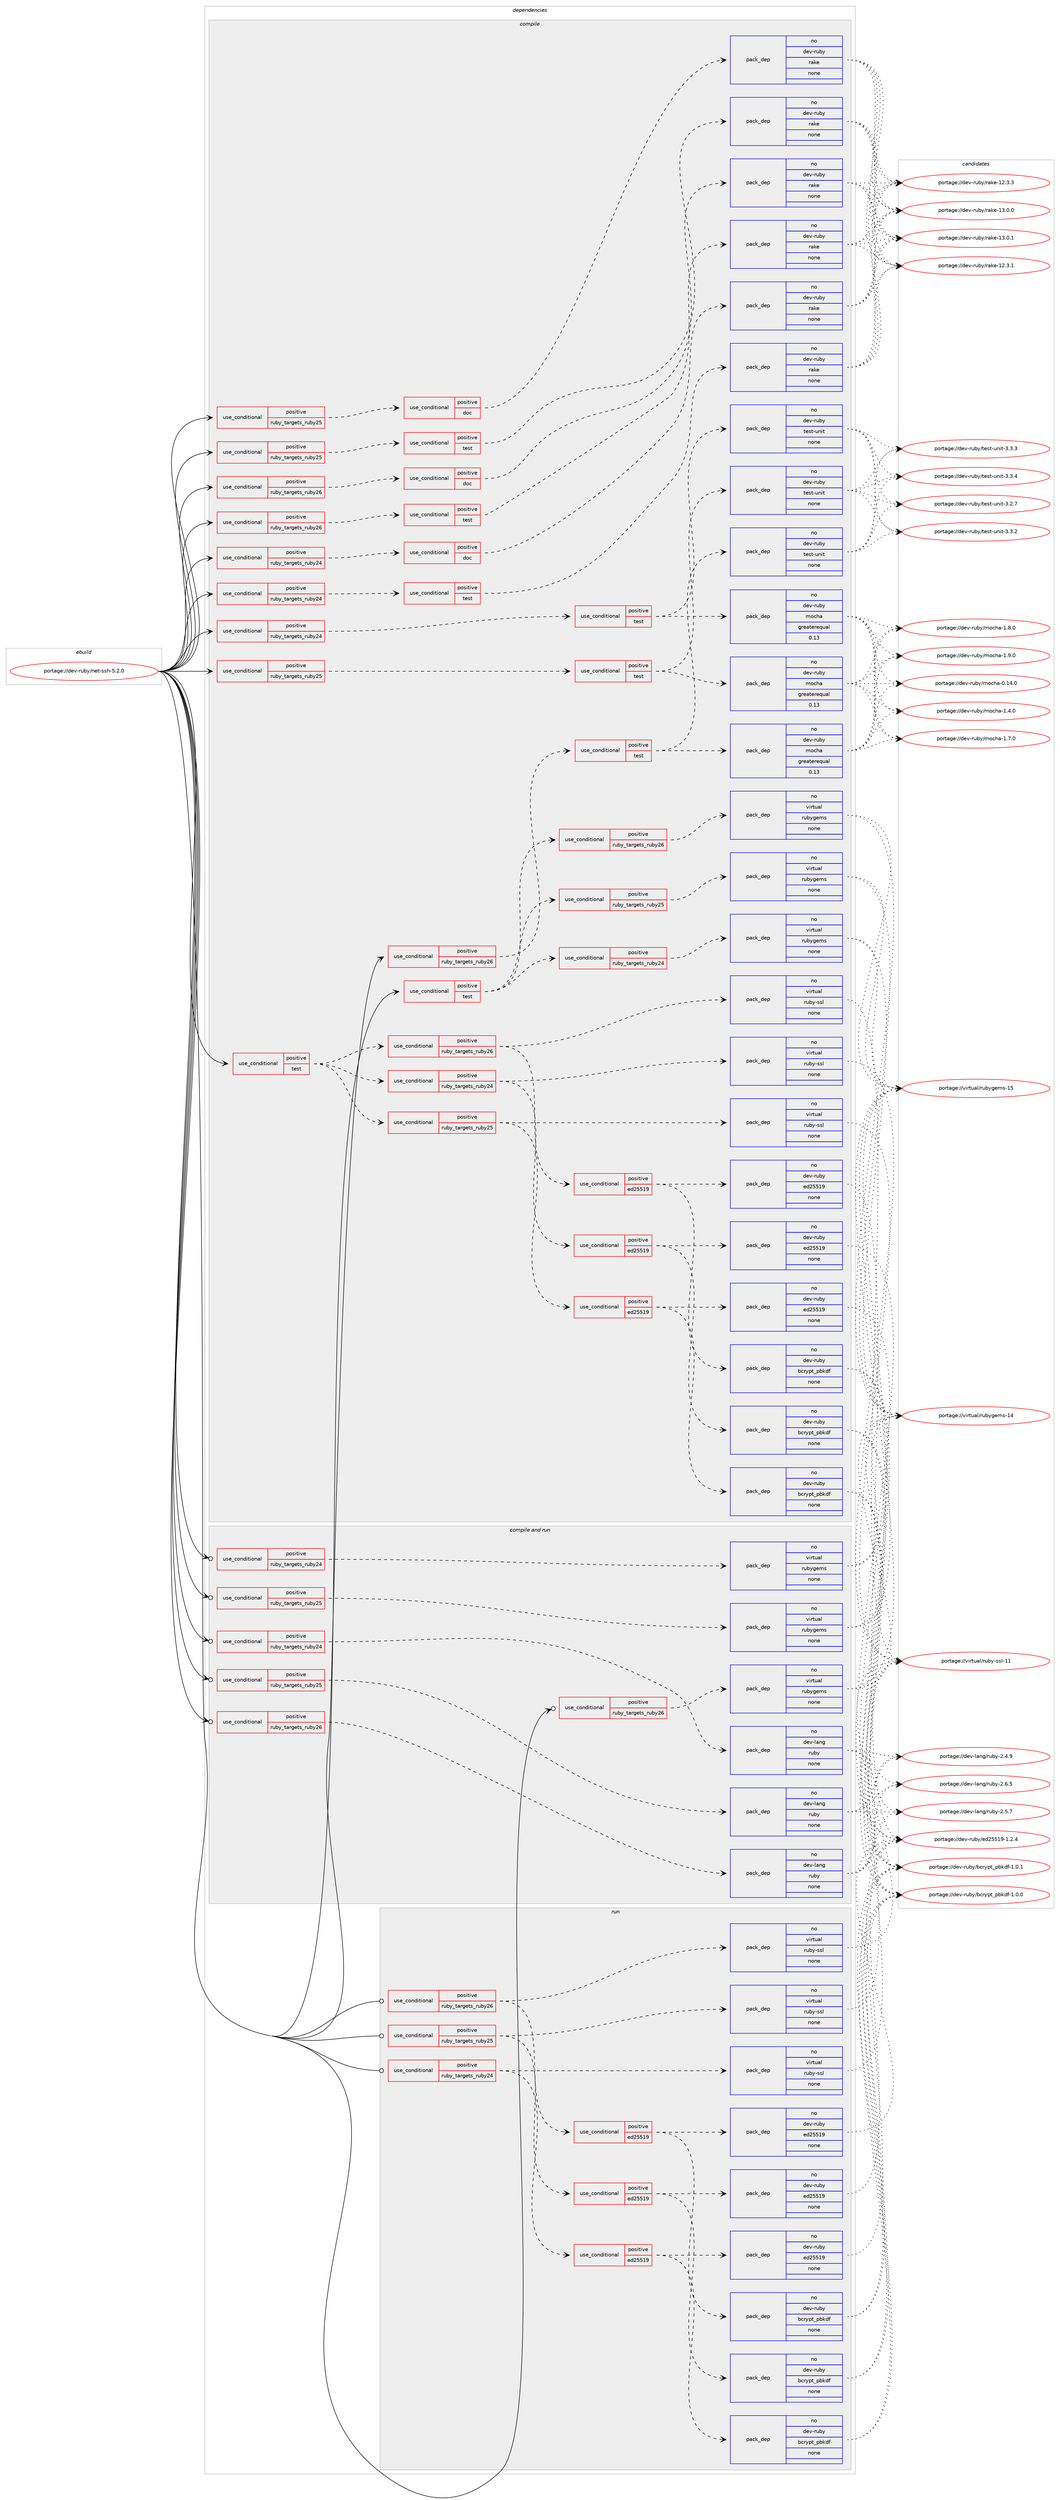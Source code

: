 digraph prolog {

# *************
# Graph options
# *************

newrank=true;
concentrate=true;
compound=true;
graph [rankdir=LR,fontname=Helvetica,fontsize=10,ranksep=1.5];#, ranksep=2.5, nodesep=0.2];
edge  [arrowhead=vee];
node  [fontname=Helvetica,fontsize=10];

# **********
# The ebuild
# **********

subgraph cluster_leftcol {
color=gray;
rank=same;
label=<<i>ebuild</i>>;
id [label="portage://dev-ruby/net-ssh-5.2.0", color=red, width=4, href="../dev-ruby/net-ssh-5.2.0.svg"];
}

# ****************
# The dependencies
# ****************

subgraph cluster_midcol {
color=gray;
label=<<i>dependencies</i>>;
subgraph cluster_compile {
fillcolor="#eeeeee";
style=filled;
label=<<i>compile</i>>;
subgraph cond57559 {
dependency231296 [label=<<TABLE BORDER="0" CELLBORDER="1" CELLSPACING="0" CELLPADDING="4"><TR><TD ROWSPAN="3" CELLPADDING="10">use_conditional</TD></TR><TR><TD>positive</TD></TR><TR><TD>ruby_targets_ruby24</TD></TR></TABLE>>, shape=none, color=red];
subgraph cond57560 {
dependency231297 [label=<<TABLE BORDER="0" CELLBORDER="1" CELLSPACING="0" CELLPADDING="4"><TR><TD ROWSPAN="3" CELLPADDING="10">use_conditional</TD></TR><TR><TD>positive</TD></TR><TR><TD>doc</TD></TR></TABLE>>, shape=none, color=red];
subgraph pack170201 {
dependency231298 [label=<<TABLE BORDER="0" CELLBORDER="1" CELLSPACING="0" CELLPADDING="4" WIDTH="220"><TR><TD ROWSPAN="6" CELLPADDING="30">pack_dep</TD></TR><TR><TD WIDTH="110">no</TD></TR><TR><TD>dev-ruby</TD></TR><TR><TD>rake</TD></TR><TR><TD>none</TD></TR><TR><TD></TD></TR></TABLE>>, shape=none, color=blue];
}
dependency231297:e -> dependency231298:w [weight=20,style="dashed",arrowhead="vee"];
}
dependency231296:e -> dependency231297:w [weight=20,style="dashed",arrowhead="vee"];
}
id:e -> dependency231296:w [weight=20,style="solid",arrowhead="vee"];
subgraph cond57561 {
dependency231299 [label=<<TABLE BORDER="0" CELLBORDER="1" CELLSPACING="0" CELLPADDING="4"><TR><TD ROWSPAN="3" CELLPADDING="10">use_conditional</TD></TR><TR><TD>positive</TD></TR><TR><TD>ruby_targets_ruby24</TD></TR></TABLE>>, shape=none, color=red];
subgraph cond57562 {
dependency231300 [label=<<TABLE BORDER="0" CELLBORDER="1" CELLSPACING="0" CELLPADDING="4"><TR><TD ROWSPAN="3" CELLPADDING="10">use_conditional</TD></TR><TR><TD>positive</TD></TR><TR><TD>test</TD></TR></TABLE>>, shape=none, color=red];
subgraph pack170202 {
dependency231301 [label=<<TABLE BORDER="0" CELLBORDER="1" CELLSPACING="0" CELLPADDING="4" WIDTH="220"><TR><TD ROWSPAN="6" CELLPADDING="30">pack_dep</TD></TR><TR><TD WIDTH="110">no</TD></TR><TR><TD>dev-ruby</TD></TR><TR><TD>rake</TD></TR><TR><TD>none</TD></TR><TR><TD></TD></TR></TABLE>>, shape=none, color=blue];
}
dependency231300:e -> dependency231301:w [weight=20,style="dashed",arrowhead="vee"];
}
dependency231299:e -> dependency231300:w [weight=20,style="dashed",arrowhead="vee"];
}
id:e -> dependency231299:w [weight=20,style="solid",arrowhead="vee"];
subgraph cond57563 {
dependency231302 [label=<<TABLE BORDER="0" CELLBORDER="1" CELLSPACING="0" CELLPADDING="4"><TR><TD ROWSPAN="3" CELLPADDING="10">use_conditional</TD></TR><TR><TD>positive</TD></TR><TR><TD>ruby_targets_ruby24</TD></TR></TABLE>>, shape=none, color=red];
subgraph cond57564 {
dependency231303 [label=<<TABLE BORDER="0" CELLBORDER="1" CELLSPACING="0" CELLPADDING="4"><TR><TD ROWSPAN="3" CELLPADDING="10">use_conditional</TD></TR><TR><TD>positive</TD></TR><TR><TD>test</TD></TR></TABLE>>, shape=none, color=red];
subgraph pack170203 {
dependency231304 [label=<<TABLE BORDER="0" CELLBORDER="1" CELLSPACING="0" CELLPADDING="4" WIDTH="220"><TR><TD ROWSPAN="6" CELLPADDING="30">pack_dep</TD></TR><TR><TD WIDTH="110">no</TD></TR><TR><TD>dev-ruby</TD></TR><TR><TD>test-unit</TD></TR><TR><TD>none</TD></TR><TR><TD></TD></TR></TABLE>>, shape=none, color=blue];
}
dependency231303:e -> dependency231304:w [weight=20,style="dashed",arrowhead="vee"];
subgraph pack170204 {
dependency231305 [label=<<TABLE BORDER="0" CELLBORDER="1" CELLSPACING="0" CELLPADDING="4" WIDTH="220"><TR><TD ROWSPAN="6" CELLPADDING="30">pack_dep</TD></TR><TR><TD WIDTH="110">no</TD></TR><TR><TD>dev-ruby</TD></TR><TR><TD>mocha</TD></TR><TR><TD>greaterequal</TD></TR><TR><TD>0.13</TD></TR></TABLE>>, shape=none, color=blue];
}
dependency231303:e -> dependency231305:w [weight=20,style="dashed",arrowhead="vee"];
}
dependency231302:e -> dependency231303:w [weight=20,style="dashed",arrowhead="vee"];
}
id:e -> dependency231302:w [weight=20,style="solid",arrowhead="vee"];
subgraph cond57565 {
dependency231306 [label=<<TABLE BORDER="0" CELLBORDER="1" CELLSPACING="0" CELLPADDING="4"><TR><TD ROWSPAN="3" CELLPADDING="10">use_conditional</TD></TR><TR><TD>positive</TD></TR><TR><TD>ruby_targets_ruby25</TD></TR></TABLE>>, shape=none, color=red];
subgraph cond57566 {
dependency231307 [label=<<TABLE BORDER="0" CELLBORDER="1" CELLSPACING="0" CELLPADDING="4"><TR><TD ROWSPAN="3" CELLPADDING="10">use_conditional</TD></TR><TR><TD>positive</TD></TR><TR><TD>doc</TD></TR></TABLE>>, shape=none, color=red];
subgraph pack170205 {
dependency231308 [label=<<TABLE BORDER="0" CELLBORDER="1" CELLSPACING="0" CELLPADDING="4" WIDTH="220"><TR><TD ROWSPAN="6" CELLPADDING="30">pack_dep</TD></TR><TR><TD WIDTH="110">no</TD></TR><TR><TD>dev-ruby</TD></TR><TR><TD>rake</TD></TR><TR><TD>none</TD></TR><TR><TD></TD></TR></TABLE>>, shape=none, color=blue];
}
dependency231307:e -> dependency231308:w [weight=20,style="dashed",arrowhead="vee"];
}
dependency231306:e -> dependency231307:w [weight=20,style="dashed",arrowhead="vee"];
}
id:e -> dependency231306:w [weight=20,style="solid",arrowhead="vee"];
subgraph cond57567 {
dependency231309 [label=<<TABLE BORDER="0" CELLBORDER="1" CELLSPACING="0" CELLPADDING="4"><TR><TD ROWSPAN="3" CELLPADDING="10">use_conditional</TD></TR><TR><TD>positive</TD></TR><TR><TD>ruby_targets_ruby25</TD></TR></TABLE>>, shape=none, color=red];
subgraph cond57568 {
dependency231310 [label=<<TABLE BORDER="0" CELLBORDER="1" CELLSPACING="0" CELLPADDING="4"><TR><TD ROWSPAN="3" CELLPADDING="10">use_conditional</TD></TR><TR><TD>positive</TD></TR><TR><TD>test</TD></TR></TABLE>>, shape=none, color=red];
subgraph pack170206 {
dependency231311 [label=<<TABLE BORDER="0" CELLBORDER="1" CELLSPACING="0" CELLPADDING="4" WIDTH="220"><TR><TD ROWSPAN="6" CELLPADDING="30">pack_dep</TD></TR><TR><TD WIDTH="110">no</TD></TR><TR><TD>dev-ruby</TD></TR><TR><TD>rake</TD></TR><TR><TD>none</TD></TR><TR><TD></TD></TR></TABLE>>, shape=none, color=blue];
}
dependency231310:e -> dependency231311:w [weight=20,style="dashed",arrowhead="vee"];
}
dependency231309:e -> dependency231310:w [weight=20,style="dashed",arrowhead="vee"];
}
id:e -> dependency231309:w [weight=20,style="solid",arrowhead="vee"];
subgraph cond57569 {
dependency231312 [label=<<TABLE BORDER="0" CELLBORDER="1" CELLSPACING="0" CELLPADDING="4"><TR><TD ROWSPAN="3" CELLPADDING="10">use_conditional</TD></TR><TR><TD>positive</TD></TR><TR><TD>ruby_targets_ruby25</TD></TR></TABLE>>, shape=none, color=red];
subgraph cond57570 {
dependency231313 [label=<<TABLE BORDER="0" CELLBORDER="1" CELLSPACING="0" CELLPADDING="4"><TR><TD ROWSPAN="3" CELLPADDING="10">use_conditional</TD></TR><TR><TD>positive</TD></TR><TR><TD>test</TD></TR></TABLE>>, shape=none, color=red];
subgraph pack170207 {
dependency231314 [label=<<TABLE BORDER="0" CELLBORDER="1" CELLSPACING="0" CELLPADDING="4" WIDTH="220"><TR><TD ROWSPAN="6" CELLPADDING="30">pack_dep</TD></TR><TR><TD WIDTH="110">no</TD></TR><TR><TD>dev-ruby</TD></TR><TR><TD>test-unit</TD></TR><TR><TD>none</TD></TR><TR><TD></TD></TR></TABLE>>, shape=none, color=blue];
}
dependency231313:e -> dependency231314:w [weight=20,style="dashed",arrowhead="vee"];
subgraph pack170208 {
dependency231315 [label=<<TABLE BORDER="0" CELLBORDER="1" CELLSPACING="0" CELLPADDING="4" WIDTH="220"><TR><TD ROWSPAN="6" CELLPADDING="30">pack_dep</TD></TR><TR><TD WIDTH="110">no</TD></TR><TR><TD>dev-ruby</TD></TR><TR><TD>mocha</TD></TR><TR><TD>greaterequal</TD></TR><TR><TD>0.13</TD></TR></TABLE>>, shape=none, color=blue];
}
dependency231313:e -> dependency231315:w [weight=20,style="dashed",arrowhead="vee"];
}
dependency231312:e -> dependency231313:w [weight=20,style="dashed",arrowhead="vee"];
}
id:e -> dependency231312:w [weight=20,style="solid",arrowhead="vee"];
subgraph cond57571 {
dependency231316 [label=<<TABLE BORDER="0" CELLBORDER="1" CELLSPACING="0" CELLPADDING="4"><TR><TD ROWSPAN="3" CELLPADDING="10">use_conditional</TD></TR><TR><TD>positive</TD></TR><TR><TD>ruby_targets_ruby26</TD></TR></TABLE>>, shape=none, color=red];
subgraph cond57572 {
dependency231317 [label=<<TABLE BORDER="0" CELLBORDER="1" CELLSPACING="0" CELLPADDING="4"><TR><TD ROWSPAN="3" CELLPADDING="10">use_conditional</TD></TR><TR><TD>positive</TD></TR><TR><TD>doc</TD></TR></TABLE>>, shape=none, color=red];
subgraph pack170209 {
dependency231318 [label=<<TABLE BORDER="0" CELLBORDER="1" CELLSPACING="0" CELLPADDING="4" WIDTH="220"><TR><TD ROWSPAN="6" CELLPADDING="30">pack_dep</TD></TR><TR><TD WIDTH="110">no</TD></TR><TR><TD>dev-ruby</TD></TR><TR><TD>rake</TD></TR><TR><TD>none</TD></TR><TR><TD></TD></TR></TABLE>>, shape=none, color=blue];
}
dependency231317:e -> dependency231318:w [weight=20,style="dashed",arrowhead="vee"];
}
dependency231316:e -> dependency231317:w [weight=20,style="dashed",arrowhead="vee"];
}
id:e -> dependency231316:w [weight=20,style="solid",arrowhead="vee"];
subgraph cond57573 {
dependency231319 [label=<<TABLE BORDER="0" CELLBORDER="1" CELLSPACING="0" CELLPADDING="4"><TR><TD ROWSPAN="3" CELLPADDING="10">use_conditional</TD></TR><TR><TD>positive</TD></TR><TR><TD>ruby_targets_ruby26</TD></TR></TABLE>>, shape=none, color=red];
subgraph cond57574 {
dependency231320 [label=<<TABLE BORDER="0" CELLBORDER="1" CELLSPACING="0" CELLPADDING="4"><TR><TD ROWSPAN="3" CELLPADDING="10">use_conditional</TD></TR><TR><TD>positive</TD></TR><TR><TD>test</TD></TR></TABLE>>, shape=none, color=red];
subgraph pack170210 {
dependency231321 [label=<<TABLE BORDER="0" CELLBORDER="1" CELLSPACING="0" CELLPADDING="4" WIDTH="220"><TR><TD ROWSPAN="6" CELLPADDING="30">pack_dep</TD></TR><TR><TD WIDTH="110">no</TD></TR><TR><TD>dev-ruby</TD></TR><TR><TD>rake</TD></TR><TR><TD>none</TD></TR><TR><TD></TD></TR></TABLE>>, shape=none, color=blue];
}
dependency231320:e -> dependency231321:w [weight=20,style="dashed",arrowhead="vee"];
}
dependency231319:e -> dependency231320:w [weight=20,style="dashed",arrowhead="vee"];
}
id:e -> dependency231319:w [weight=20,style="solid",arrowhead="vee"];
subgraph cond57575 {
dependency231322 [label=<<TABLE BORDER="0" CELLBORDER="1" CELLSPACING="0" CELLPADDING="4"><TR><TD ROWSPAN="3" CELLPADDING="10">use_conditional</TD></TR><TR><TD>positive</TD></TR><TR><TD>ruby_targets_ruby26</TD></TR></TABLE>>, shape=none, color=red];
subgraph cond57576 {
dependency231323 [label=<<TABLE BORDER="0" CELLBORDER="1" CELLSPACING="0" CELLPADDING="4"><TR><TD ROWSPAN="3" CELLPADDING="10">use_conditional</TD></TR><TR><TD>positive</TD></TR><TR><TD>test</TD></TR></TABLE>>, shape=none, color=red];
subgraph pack170211 {
dependency231324 [label=<<TABLE BORDER="0" CELLBORDER="1" CELLSPACING="0" CELLPADDING="4" WIDTH="220"><TR><TD ROWSPAN="6" CELLPADDING="30">pack_dep</TD></TR><TR><TD WIDTH="110">no</TD></TR><TR><TD>dev-ruby</TD></TR><TR><TD>test-unit</TD></TR><TR><TD>none</TD></TR><TR><TD></TD></TR></TABLE>>, shape=none, color=blue];
}
dependency231323:e -> dependency231324:w [weight=20,style="dashed",arrowhead="vee"];
subgraph pack170212 {
dependency231325 [label=<<TABLE BORDER="0" CELLBORDER="1" CELLSPACING="0" CELLPADDING="4" WIDTH="220"><TR><TD ROWSPAN="6" CELLPADDING="30">pack_dep</TD></TR><TR><TD WIDTH="110">no</TD></TR><TR><TD>dev-ruby</TD></TR><TR><TD>mocha</TD></TR><TR><TD>greaterequal</TD></TR><TR><TD>0.13</TD></TR></TABLE>>, shape=none, color=blue];
}
dependency231323:e -> dependency231325:w [weight=20,style="dashed",arrowhead="vee"];
}
dependency231322:e -> dependency231323:w [weight=20,style="dashed",arrowhead="vee"];
}
id:e -> dependency231322:w [weight=20,style="solid",arrowhead="vee"];
subgraph cond57577 {
dependency231326 [label=<<TABLE BORDER="0" CELLBORDER="1" CELLSPACING="0" CELLPADDING="4"><TR><TD ROWSPAN="3" CELLPADDING="10">use_conditional</TD></TR><TR><TD>positive</TD></TR><TR><TD>test</TD></TR></TABLE>>, shape=none, color=red];
subgraph cond57578 {
dependency231327 [label=<<TABLE BORDER="0" CELLBORDER="1" CELLSPACING="0" CELLPADDING="4"><TR><TD ROWSPAN="3" CELLPADDING="10">use_conditional</TD></TR><TR><TD>positive</TD></TR><TR><TD>ruby_targets_ruby24</TD></TR></TABLE>>, shape=none, color=red];
subgraph pack170213 {
dependency231328 [label=<<TABLE BORDER="0" CELLBORDER="1" CELLSPACING="0" CELLPADDING="4" WIDTH="220"><TR><TD ROWSPAN="6" CELLPADDING="30">pack_dep</TD></TR><TR><TD WIDTH="110">no</TD></TR><TR><TD>virtual</TD></TR><TR><TD>ruby-ssl</TD></TR><TR><TD>none</TD></TR><TR><TD></TD></TR></TABLE>>, shape=none, color=blue];
}
dependency231327:e -> dependency231328:w [weight=20,style="dashed",arrowhead="vee"];
subgraph cond57579 {
dependency231329 [label=<<TABLE BORDER="0" CELLBORDER="1" CELLSPACING="0" CELLPADDING="4"><TR><TD ROWSPAN="3" CELLPADDING="10">use_conditional</TD></TR><TR><TD>positive</TD></TR><TR><TD>ed25519</TD></TR></TABLE>>, shape=none, color=red];
subgraph pack170214 {
dependency231330 [label=<<TABLE BORDER="0" CELLBORDER="1" CELLSPACING="0" CELLPADDING="4" WIDTH="220"><TR><TD ROWSPAN="6" CELLPADDING="30">pack_dep</TD></TR><TR><TD WIDTH="110">no</TD></TR><TR><TD>dev-ruby</TD></TR><TR><TD>ed25519</TD></TR><TR><TD>none</TD></TR><TR><TD></TD></TR></TABLE>>, shape=none, color=blue];
}
dependency231329:e -> dependency231330:w [weight=20,style="dashed",arrowhead="vee"];
subgraph pack170215 {
dependency231331 [label=<<TABLE BORDER="0" CELLBORDER="1" CELLSPACING="0" CELLPADDING="4" WIDTH="220"><TR><TD ROWSPAN="6" CELLPADDING="30">pack_dep</TD></TR><TR><TD WIDTH="110">no</TD></TR><TR><TD>dev-ruby</TD></TR><TR><TD>bcrypt_pbkdf</TD></TR><TR><TD>none</TD></TR><TR><TD></TD></TR></TABLE>>, shape=none, color=blue];
}
dependency231329:e -> dependency231331:w [weight=20,style="dashed",arrowhead="vee"];
}
dependency231327:e -> dependency231329:w [weight=20,style="dashed",arrowhead="vee"];
}
dependency231326:e -> dependency231327:w [weight=20,style="dashed",arrowhead="vee"];
subgraph cond57580 {
dependency231332 [label=<<TABLE BORDER="0" CELLBORDER="1" CELLSPACING="0" CELLPADDING="4"><TR><TD ROWSPAN="3" CELLPADDING="10">use_conditional</TD></TR><TR><TD>positive</TD></TR><TR><TD>ruby_targets_ruby25</TD></TR></TABLE>>, shape=none, color=red];
subgraph pack170216 {
dependency231333 [label=<<TABLE BORDER="0" CELLBORDER="1" CELLSPACING="0" CELLPADDING="4" WIDTH="220"><TR><TD ROWSPAN="6" CELLPADDING="30">pack_dep</TD></TR><TR><TD WIDTH="110">no</TD></TR><TR><TD>virtual</TD></TR><TR><TD>ruby-ssl</TD></TR><TR><TD>none</TD></TR><TR><TD></TD></TR></TABLE>>, shape=none, color=blue];
}
dependency231332:e -> dependency231333:w [weight=20,style="dashed",arrowhead="vee"];
subgraph cond57581 {
dependency231334 [label=<<TABLE BORDER="0" CELLBORDER="1" CELLSPACING="0" CELLPADDING="4"><TR><TD ROWSPAN="3" CELLPADDING="10">use_conditional</TD></TR><TR><TD>positive</TD></TR><TR><TD>ed25519</TD></TR></TABLE>>, shape=none, color=red];
subgraph pack170217 {
dependency231335 [label=<<TABLE BORDER="0" CELLBORDER="1" CELLSPACING="0" CELLPADDING="4" WIDTH="220"><TR><TD ROWSPAN="6" CELLPADDING="30">pack_dep</TD></TR><TR><TD WIDTH="110">no</TD></TR><TR><TD>dev-ruby</TD></TR><TR><TD>ed25519</TD></TR><TR><TD>none</TD></TR><TR><TD></TD></TR></TABLE>>, shape=none, color=blue];
}
dependency231334:e -> dependency231335:w [weight=20,style="dashed",arrowhead="vee"];
subgraph pack170218 {
dependency231336 [label=<<TABLE BORDER="0" CELLBORDER="1" CELLSPACING="0" CELLPADDING="4" WIDTH="220"><TR><TD ROWSPAN="6" CELLPADDING="30">pack_dep</TD></TR><TR><TD WIDTH="110">no</TD></TR><TR><TD>dev-ruby</TD></TR><TR><TD>bcrypt_pbkdf</TD></TR><TR><TD>none</TD></TR><TR><TD></TD></TR></TABLE>>, shape=none, color=blue];
}
dependency231334:e -> dependency231336:w [weight=20,style="dashed",arrowhead="vee"];
}
dependency231332:e -> dependency231334:w [weight=20,style="dashed",arrowhead="vee"];
}
dependency231326:e -> dependency231332:w [weight=20,style="dashed",arrowhead="vee"];
subgraph cond57582 {
dependency231337 [label=<<TABLE BORDER="0" CELLBORDER="1" CELLSPACING="0" CELLPADDING="4"><TR><TD ROWSPAN="3" CELLPADDING="10">use_conditional</TD></TR><TR><TD>positive</TD></TR><TR><TD>ruby_targets_ruby26</TD></TR></TABLE>>, shape=none, color=red];
subgraph pack170219 {
dependency231338 [label=<<TABLE BORDER="0" CELLBORDER="1" CELLSPACING="0" CELLPADDING="4" WIDTH="220"><TR><TD ROWSPAN="6" CELLPADDING="30">pack_dep</TD></TR><TR><TD WIDTH="110">no</TD></TR><TR><TD>virtual</TD></TR><TR><TD>ruby-ssl</TD></TR><TR><TD>none</TD></TR><TR><TD></TD></TR></TABLE>>, shape=none, color=blue];
}
dependency231337:e -> dependency231338:w [weight=20,style="dashed",arrowhead="vee"];
subgraph cond57583 {
dependency231339 [label=<<TABLE BORDER="0" CELLBORDER="1" CELLSPACING="0" CELLPADDING="4"><TR><TD ROWSPAN="3" CELLPADDING="10">use_conditional</TD></TR><TR><TD>positive</TD></TR><TR><TD>ed25519</TD></TR></TABLE>>, shape=none, color=red];
subgraph pack170220 {
dependency231340 [label=<<TABLE BORDER="0" CELLBORDER="1" CELLSPACING="0" CELLPADDING="4" WIDTH="220"><TR><TD ROWSPAN="6" CELLPADDING="30">pack_dep</TD></TR><TR><TD WIDTH="110">no</TD></TR><TR><TD>dev-ruby</TD></TR><TR><TD>ed25519</TD></TR><TR><TD>none</TD></TR><TR><TD></TD></TR></TABLE>>, shape=none, color=blue];
}
dependency231339:e -> dependency231340:w [weight=20,style="dashed",arrowhead="vee"];
subgraph pack170221 {
dependency231341 [label=<<TABLE BORDER="0" CELLBORDER="1" CELLSPACING="0" CELLPADDING="4" WIDTH="220"><TR><TD ROWSPAN="6" CELLPADDING="30">pack_dep</TD></TR><TR><TD WIDTH="110">no</TD></TR><TR><TD>dev-ruby</TD></TR><TR><TD>bcrypt_pbkdf</TD></TR><TR><TD>none</TD></TR><TR><TD></TD></TR></TABLE>>, shape=none, color=blue];
}
dependency231339:e -> dependency231341:w [weight=20,style="dashed",arrowhead="vee"];
}
dependency231337:e -> dependency231339:w [weight=20,style="dashed",arrowhead="vee"];
}
dependency231326:e -> dependency231337:w [weight=20,style="dashed",arrowhead="vee"];
}
id:e -> dependency231326:w [weight=20,style="solid",arrowhead="vee"];
subgraph cond57584 {
dependency231342 [label=<<TABLE BORDER="0" CELLBORDER="1" CELLSPACING="0" CELLPADDING="4"><TR><TD ROWSPAN="3" CELLPADDING="10">use_conditional</TD></TR><TR><TD>positive</TD></TR><TR><TD>test</TD></TR></TABLE>>, shape=none, color=red];
subgraph cond57585 {
dependency231343 [label=<<TABLE BORDER="0" CELLBORDER="1" CELLSPACING="0" CELLPADDING="4"><TR><TD ROWSPAN="3" CELLPADDING="10">use_conditional</TD></TR><TR><TD>positive</TD></TR><TR><TD>ruby_targets_ruby24</TD></TR></TABLE>>, shape=none, color=red];
subgraph pack170222 {
dependency231344 [label=<<TABLE BORDER="0" CELLBORDER="1" CELLSPACING="0" CELLPADDING="4" WIDTH="220"><TR><TD ROWSPAN="6" CELLPADDING="30">pack_dep</TD></TR><TR><TD WIDTH="110">no</TD></TR><TR><TD>virtual</TD></TR><TR><TD>rubygems</TD></TR><TR><TD>none</TD></TR><TR><TD></TD></TR></TABLE>>, shape=none, color=blue];
}
dependency231343:e -> dependency231344:w [weight=20,style="dashed",arrowhead="vee"];
}
dependency231342:e -> dependency231343:w [weight=20,style="dashed",arrowhead="vee"];
subgraph cond57586 {
dependency231345 [label=<<TABLE BORDER="0" CELLBORDER="1" CELLSPACING="0" CELLPADDING="4"><TR><TD ROWSPAN="3" CELLPADDING="10">use_conditional</TD></TR><TR><TD>positive</TD></TR><TR><TD>ruby_targets_ruby25</TD></TR></TABLE>>, shape=none, color=red];
subgraph pack170223 {
dependency231346 [label=<<TABLE BORDER="0" CELLBORDER="1" CELLSPACING="0" CELLPADDING="4" WIDTH="220"><TR><TD ROWSPAN="6" CELLPADDING="30">pack_dep</TD></TR><TR><TD WIDTH="110">no</TD></TR><TR><TD>virtual</TD></TR><TR><TD>rubygems</TD></TR><TR><TD>none</TD></TR><TR><TD></TD></TR></TABLE>>, shape=none, color=blue];
}
dependency231345:e -> dependency231346:w [weight=20,style="dashed",arrowhead="vee"];
}
dependency231342:e -> dependency231345:w [weight=20,style="dashed",arrowhead="vee"];
subgraph cond57587 {
dependency231347 [label=<<TABLE BORDER="0" CELLBORDER="1" CELLSPACING="0" CELLPADDING="4"><TR><TD ROWSPAN="3" CELLPADDING="10">use_conditional</TD></TR><TR><TD>positive</TD></TR><TR><TD>ruby_targets_ruby26</TD></TR></TABLE>>, shape=none, color=red];
subgraph pack170224 {
dependency231348 [label=<<TABLE BORDER="0" CELLBORDER="1" CELLSPACING="0" CELLPADDING="4" WIDTH="220"><TR><TD ROWSPAN="6" CELLPADDING="30">pack_dep</TD></TR><TR><TD WIDTH="110">no</TD></TR><TR><TD>virtual</TD></TR><TR><TD>rubygems</TD></TR><TR><TD>none</TD></TR><TR><TD></TD></TR></TABLE>>, shape=none, color=blue];
}
dependency231347:e -> dependency231348:w [weight=20,style="dashed",arrowhead="vee"];
}
dependency231342:e -> dependency231347:w [weight=20,style="dashed",arrowhead="vee"];
}
id:e -> dependency231342:w [weight=20,style="solid",arrowhead="vee"];
}
subgraph cluster_compileandrun {
fillcolor="#eeeeee";
style=filled;
label=<<i>compile and run</i>>;
subgraph cond57588 {
dependency231349 [label=<<TABLE BORDER="0" CELLBORDER="1" CELLSPACING="0" CELLPADDING="4"><TR><TD ROWSPAN="3" CELLPADDING="10">use_conditional</TD></TR><TR><TD>positive</TD></TR><TR><TD>ruby_targets_ruby24</TD></TR></TABLE>>, shape=none, color=red];
subgraph pack170225 {
dependency231350 [label=<<TABLE BORDER="0" CELLBORDER="1" CELLSPACING="0" CELLPADDING="4" WIDTH="220"><TR><TD ROWSPAN="6" CELLPADDING="30">pack_dep</TD></TR><TR><TD WIDTH="110">no</TD></TR><TR><TD>dev-lang</TD></TR><TR><TD>ruby</TD></TR><TR><TD>none</TD></TR><TR><TD></TD></TR></TABLE>>, shape=none, color=blue];
}
dependency231349:e -> dependency231350:w [weight=20,style="dashed",arrowhead="vee"];
}
id:e -> dependency231349:w [weight=20,style="solid",arrowhead="odotvee"];
subgraph cond57589 {
dependency231351 [label=<<TABLE BORDER="0" CELLBORDER="1" CELLSPACING="0" CELLPADDING="4"><TR><TD ROWSPAN="3" CELLPADDING="10">use_conditional</TD></TR><TR><TD>positive</TD></TR><TR><TD>ruby_targets_ruby24</TD></TR></TABLE>>, shape=none, color=red];
subgraph pack170226 {
dependency231352 [label=<<TABLE BORDER="0" CELLBORDER="1" CELLSPACING="0" CELLPADDING="4" WIDTH="220"><TR><TD ROWSPAN="6" CELLPADDING="30">pack_dep</TD></TR><TR><TD WIDTH="110">no</TD></TR><TR><TD>virtual</TD></TR><TR><TD>rubygems</TD></TR><TR><TD>none</TD></TR><TR><TD></TD></TR></TABLE>>, shape=none, color=blue];
}
dependency231351:e -> dependency231352:w [weight=20,style="dashed",arrowhead="vee"];
}
id:e -> dependency231351:w [weight=20,style="solid",arrowhead="odotvee"];
subgraph cond57590 {
dependency231353 [label=<<TABLE BORDER="0" CELLBORDER="1" CELLSPACING="0" CELLPADDING="4"><TR><TD ROWSPAN="3" CELLPADDING="10">use_conditional</TD></TR><TR><TD>positive</TD></TR><TR><TD>ruby_targets_ruby25</TD></TR></TABLE>>, shape=none, color=red];
subgraph pack170227 {
dependency231354 [label=<<TABLE BORDER="0" CELLBORDER="1" CELLSPACING="0" CELLPADDING="4" WIDTH="220"><TR><TD ROWSPAN="6" CELLPADDING="30">pack_dep</TD></TR><TR><TD WIDTH="110">no</TD></TR><TR><TD>dev-lang</TD></TR><TR><TD>ruby</TD></TR><TR><TD>none</TD></TR><TR><TD></TD></TR></TABLE>>, shape=none, color=blue];
}
dependency231353:e -> dependency231354:w [weight=20,style="dashed",arrowhead="vee"];
}
id:e -> dependency231353:w [weight=20,style="solid",arrowhead="odotvee"];
subgraph cond57591 {
dependency231355 [label=<<TABLE BORDER="0" CELLBORDER="1" CELLSPACING="0" CELLPADDING="4"><TR><TD ROWSPAN="3" CELLPADDING="10">use_conditional</TD></TR><TR><TD>positive</TD></TR><TR><TD>ruby_targets_ruby25</TD></TR></TABLE>>, shape=none, color=red];
subgraph pack170228 {
dependency231356 [label=<<TABLE BORDER="0" CELLBORDER="1" CELLSPACING="0" CELLPADDING="4" WIDTH="220"><TR><TD ROWSPAN="6" CELLPADDING="30">pack_dep</TD></TR><TR><TD WIDTH="110">no</TD></TR><TR><TD>virtual</TD></TR><TR><TD>rubygems</TD></TR><TR><TD>none</TD></TR><TR><TD></TD></TR></TABLE>>, shape=none, color=blue];
}
dependency231355:e -> dependency231356:w [weight=20,style="dashed",arrowhead="vee"];
}
id:e -> dependency231355:w [weight=20,style="solid",arrowhead="odotvee"];
subgraph cond57592 {
dependency231357 [label=<<TABLE BORDER="0" CELLBORDER="1" CELLSPACING="0" CELLPADDING="4"><TR><TD ROWSPAN="3" CELLPADDING="10">use_conditional</TD></TR><TR><TD>positive</TD></TR><TR><TD>ruby_targets_ruby26</TD></TR></TABLE>>, shape=none, color=red];
subgraph pack170229 {
dependency231358 [label=<<TABLE BORDER="0" CELLBORDER="1" CELLSPACING="0" CELLPADDING="4" WIDTH="220"><TR><TD ROWSPAN="6" CELLPADDING="30">pack_dep</TD></TR><TR><TD WIDTH="110">no</TD></TR><TR><TD>dev-lang</TD></TR><TR><TD>ruby</TD></TR><TR><TD>none</TD></TR><TR><TD></TD></TR></TABLE>>, shape=none, color=blue];
}
dependency231357:e -> dependency231358:w [weight=20,style="dashed",arrowhead="vee"];
}
id:e -> dependency231357:w [weight=20,style="solid",arrowhead="odotvee"];
subgraph cond57593 {
dependency231359 [label=<<TABLE BORDER="0" CELLBORDER="1" CELLSPACING="0" CELLPADDING="4"><TR><TD ROWSPAN="3" CELLPADDING="10">use_conditional</TD></TR><TR><TD>positive</TD></TR><TR><TD>ruby_targets_ruby26</TD></TR></TABLE>>, shape=none, color=red];
subgraph pack170230 {
dependency231360 [label=<<TABLE BORDER="0" CELLBORDER="1" CELLSPACING="0" CELLPADDING="4" WIDTH="220"><TR><TD ROWSPAN="6" CELLPADDING="30">pack_dep</TD></TR><TR><TD WIDTH="110">no</TD></TR><TR><TD>virtual</TD></TR><TR><TD>rubygems</TD></TR><TR><TD>none</TD></TR><TR><TD></TD></TR></TABLE>>, shape=none, color=blue];
}
dependency231359:e -> dependency231360:w [weight=20,style="dashed",arrowhead="vee"];
}
id:e -> dependency231359:w [weight=20,style="solid",arrowhead="odotvee"];
}
subgraph cluster_run {
fillcolor="#eeeeee";
style=filled;
label=<<i>run</i>>;
subgraph cond57594 {
dependency231361 [label=<<TABLE BORDER="0" CELLBORDER="1" CELLSPACING="0" CELLPADDING="4"><TR><TD ROWSPAN="3" CELLPADDING="10">use_conditional</TD></TR><TR><TD>positive</TD></TR><TR><TD>ruby_targets_ruby24</TD></TR></TABLE>>, shape=none, color=red];
subgraph pack170231 {
dependency231362 [label=<<TABLE BORDER="0" CELLBORDER="1" CELLSPACING="0" CELLPADDING="4" WIDTH="220"><TR><TD ROWSPAN="6" CELLPADDING="30">pack_dep</TD></TR><TR><TD WIDTH="110">no</TD></TR><TR><TD>virtual</TD></TR><TR><TD>ruby-ssl</TD></TR><TR><TD>none</TD></TR><TR><TD></TD></TR></TABLE>>, shape=none, color=blue];
}
dependency231361:e -> dependency231362:w [weight=20,style="dashed",arrowhead="vee"];
subgraph cond57595 {
dependency231363 [label=<<TABLE BORDER="0" CELLBORDER="1" CELLSPACING="0" CELLPADDING="4"><TR><TD ROWSPAN="3" CELLPADDING="10">use_conditional</TD></TR><TR><TD>positive</TD></TR><TR><TD>ed25519</TD></TR></TABLE>>, shape=none, color=red];
subgraph pack170232 {
dependency231364 [label=<<TABLE BORDER="0" CELLBORDER="1" CELLSPACING="0" CELLPADDING="4" WIDTH="220"><TR><TD ROWSPAN="6" CELLPADDING="30">pack_dep</TD></TR><TR><TD WIDTH="110">no</TD></TR><TR><TD>dev-ruby</TD></TR><TR><TD>ed25519</TD></TR><TR><TD>none</TD></TR><TR><TD></TD></TR></TABLE>>, shape=none, color=blue];
}
dependency231363:e -> dependency231364:w [weight=20,style="dashed",arrowhead="vee"];
subgraph pack170233 {
dependency231365 [label=<<TABLE BORDER="0" CELLBORDER="1" CELLSPACING="0" CELLPADDING="4" WIDTH="220"><TR><TD ROWSPAN="6" CELLPADDING="30">pack_dep</TD></TR><TR><TD WIDTH="110">no</TD></TR><TR><TD>dev-ruby</TD></TR><TR><TD>bcrypt_pbkdf</TD></TR><TR><TD>none</TD></TR><TR><TD></TD></TR></TABLE>>, shape=none, color=blue];
}
dependency231363:e -> dependency231365:w [weight=20,style="dashed",arrowhead="vee"];
}
dependency231361:e -> dependency231363:w [weight=20,style="dashed",arrowhead="vee"];
}
id:e -> dependency231361:w [weight=20,style="solid",arrowhead="odot"];
subgraph cond57596 {
dependency231366 [label=<<TABLE BORDER="0" CELLBORDER="1" CELLSPACING="0" CELLPADDING="4"><TR><TD ROWSPAN="3" CELLPADDING="10">use_conditional</TD></TR><TR><TD>positive</TD></TR><TR><TD>ruby_targets_ruby25</TD></TR></TABLE>>, shape=none, color=red];
subgraph pack170234 {
dependency231367 [label=<<TABLE BORDER="0" CELLBORDER="1" CELLSPACING="0" CELLPADDING="4" WIDTH="220"><TR><TD ROWSPAN="6" CELLPADDING="30">pack_dep</TD></TR><TR><TD WIDTH="110">no</TD></TR><TR><TD>virtual</TD></TR><TR><TD>ruby-ssl</TD></TR><TR><TD>none</TD></TR><TR><TD></TD></TR></TABLE>>, shape=none, color=blue];
}
dependency231366:e -> dependency231367:w [weight=20,style="dashed",arrowhead="vee"];
subgraph cond57597 {
dependency231368 [label=<<TABLE BORDER="0" CELLBORDER="1" CELLSPACING="0" CELLPADDING="4"><TR><TD ROWSPAN="3" CELLPADDING="10">use_conditional</TD></TR><TR><TD>positive</TD></TR><TR><TD>ed25519</TD></TR></TABLE>>, shape=none, color=red];
subgraph pack170235 {
dependency231369 [label=<<TABLE BORDER="0" CELLBORDER="1" CELLSPACING="0" CELLPADDING="4" WIDTH="220"><TR><TD ROWSPAN="6" CELLPADDING="30">pack_dep</TD></TR><TR><TD WIDTH="110">no</TD></TR><TR><TD>dev-ruby</TD></TR><TR><TD>ed25519</TD></TR><TR><TD>none</TD></TR><TR><TD></TD></TR></TABLE>>, shape=none, color=blue];
}
dependency231368:e -> dependency231369:w [weight=20,style="dashed",arrowhead="vee"];
subgraph pack170236 {
dependency231370 [label=<<TABLE BORDER="0" CELLBORDER="1" CELLSPACING="0" CELLPADDING="4" WIDTH="220"><TR><TD ROWSPAN="6" CELLPADDING="30">pack_dep</TD></TR><TR><TD WIDTH="110">no</TD></TR><TR><TD>dev-ruby</TD></TR><TR><TD>bcrypt_pbkdf</TD></TR><TR><TD>none</TD></TR><TR><TD></TD></TR></TABLE>>, shape=none, color=blue];
}
dependency231368:e -> dependency231370:w [weight=20,style="dashed",arrowhead="vee"];
}
dependency231366:e -> dependency231368:w [weight=20,style="dashed",arrowhead="vee"];
}
id:e -> dependency231366:w [weight=20,style="solid",arrowhead="odot"];
subgraph cond57598 {
dependency231371 [label=<<TABLE BORDER="0" CELLBORDER="1" CELLSPACING="0" CELLPADDING="4"><TR><TD ROWSPAN="3" CELLPADDING="10">use_conditional</TD></TR><TR><TD>positive</TD></TR><TR><TD>ruby_targets_ruby26</TD></TR></TABLE>>, shape=none, color=red];
subgraph pack170237 {
dependency231372 [label=<<TABLE BORDER="0" CELLBORDER="1" CELLSPACING="0" CELLPADDING="4" WIDTH="220"><TR><TD ROWSPAN="6" CELLPADDING="30">pack_dep</TD></TR><TR><TD WIDTH="110">no</TD></TR><TR><TD>virtual</TD></TR><TR><TD>ruby-ssl</TD></TR><TR><TD>none</TD></TR><TR><TD></TD></TR></TABLE>>, shape=none, color=blue];
}
dependency231371:e -> dependency231372:w [weight=20,style="dashed",arrowhead="vee"];
subgraph cond57599 {
dependency231373 [label=<<TABLE BORDER="0" CELLBORDER="1" CELLSPACING="0" CELLPADDING="4"><TR><TD ROWSPAN="3" CELLPADDING="10">use_conditional</TD></TR><TR><TD>positive</TD></TR><TR><TD>ed25519</TD></TR></TABLE>>, shape=none, color=red];
subgraph pack170238 {
dependency231374 [label=<<TABLE BORDER="0" CELLBORDER="1" CELLSPACING="0" CELLPADDING="4" WIDTH="220"><TR><TD ROWSPAN="6" CELLPADDING="30">pack_dep</TD></TR><TR><TD WIDTH="110">no</TD></TR><TR><TD>dev-ruby</TD></TR><TR><TD>ed25519</TD></TR><TR><TD>none</TD></TR><TR><TD></TD></TR></TABLE>>, shape=none, color=blue];
}
dependency231373:e -> dependency231374:w [weight=20,style="dashed",arrowhead="vee"];
subgraph pack170239 {
dependency231375 [label=<<TABLE BORDER="0" CELLBORDER="1" CELLSPACING="0" CELLPADDING="4" WIDTH="220"><TR><TD ROWSPAN="6" CELLPADDING="30">pack_dep</TD></TR><TR><TD WIDTH="110">no</TD></TR><TR><TD>dev-ruby</TD></TR><TR><TD>bcrypt_pbkdf</TD></TR><TR><TD>none</TD></TR><TR><TD></TD></TR></TABLE>>, shape=none, color=blue];
}
dependency231373:e -> dependency231375:w [weight=20,style="dashed",arrowhead="vee"];
}
dependency231371:e -> dependency231373:w [weight=20,style="dashed",arrowhead="vee"];
}
id:e -> dependency231371:w [weight=20,style="solid",arrowhead="odot"];
}
}

# **************
# The candidates
# **************

subgraph cluster_choices {
rank=same;
color=gray;
label=<<i>candidates</i>>;

subgraph choice170201 {
color=black;
nodesep=1;
choiceportage1001011184511411798121471149710710145495046514649 [label="portage://dev-ruby/rake-12.3.1", color=red, width=4,href="../dev-ruby/rake-12.3.1.svg"];
choiceportage1001011184511411798121471149710710145495046514651 [label="portage://dev-ruby/rake-12.3.3", color=red, width=4,href="../dev-ruby/rake-12.3.3.svg"];
choiceportage1001011184511411798121471149710710145495146484648 [label="portage://dev-ruby/rake-13.0.0", color=red, width=4,href="../dev-ruby/rake-13.0.0.svg"];
choiceportage1001011184511411798121471149710710145495146484649 [label="portage://dev-ruby/rake-13.0.1", color=red, width=4,href="../dev-ruby/rake-13.0.1.svg"];
dependency231298:e -> choiceportage1001011184511411798121471149710710145495046514649:w [style=dotted,weight="100"];
dependency231298:e -> choiceportage1001011184511411798121471149710710145495046514651:w [style=dotted,weight="100"];
dependency231298:e -> choiceportage1001011184511411798121471149710710145495146484648:w [style=dotted,weight="100"];
dependency231298:e -> choiceportage1001011184511411798121471149710710145495146484649:w [style=dotted,weight="100"];
}
subgraph choice170202 {
color=black;
nodesep=1;
choiceportage1001011184511411798121471149710710145495046514649 [label="portage://dev-ruby/rake-12.3.1", color=red, width=4,href="../dev-ruby/rake-12.3.1.svg"];
choiceportage1001011184511411798121471149710710145495046514651 [label="portage://dev-ruby/rake-12.3.3", color=red, width=4,href="../dev-ruby/rake-12.3.3.svg"];
choiceportage1001011184511411798121471149710710145495146484648 [label="portage://dev-ruby/rake-13.0.0", color=red, width=4,href="../dev-ruby/rake-13.0.0.svg"];
choiceportage1001011184511411798121471149710710145495146484649 [label="portage://dev-ruby/rake-13.0.1", color=red, width=4,href="../dev-ruby/rake-13.0.1.svg"];
dependency231301:e -> choiceportage1001011184511411798121471149710710145495046514649:w [style=dotted,weight="100"];
dependency231301:e -> choiceportage1001011184511411798121471149710710145495046514651:w [style=dotted,weight="100"];
dependency231301:e -> choiceportage1001011184511411798121471149710710145495146484648:w [style=dotted,weight="100"];
dependency231301:e -> choiceportage1001011184511411798121471149710710145495146484649:w [style=dotted,weight="100"];
}
subgraph choice170203 {
color=black;
nodesep=1;
choiceportage10010111845114117981214711610111511645117110105116455146504655 [label="portage://dev-ruby/test-unit-3.2.7", color=red, width=4,href="../dev-ruby/test-unit-3.2.7.svg"];
choiceportage10010111845114117981214711610111511645117110105116455146514650 [label="portage://dev-ruby/test-unit-3.3.2", color=red, width=4,href="../dev-ruby/test-unit-3.3.2.svg"];
choiceportage10010111845114117981214711610111511645117110105116455146514651 [label="portage://dev-ruby/test-unit-3.3.3", color=red, width=4,href="../dev-ruby/test-unit-3.3.3.svg"];
choiceportage10010111845114117981214711610111511645117110105116455146514652 [label="portage://dev-ruby/test-unit-3.3.4", color=red, width=4,href="../dev-ruby/test-unit-3.3.4.svg"];
dependency231304:e -> choiceportage10010111845114117981214711610111511645117110105116455146504655:w [style=dotted,weight="100"];
dependency231304:e -> choiceportage10010111845114117981214711610111511645117110105116455146514650:w [style=dotted,weight="100"];
dependency231304:e -> choiceportage10010111845114117981214711610111511645117110105116455146514651:w [style=dotted,weight="100"];
dependency231304:e -> choiceportage10010111845114117981214711610111511645117110105116455146514652:w [style=dotted,weight="100"];
}
subgraph choice170204 {
color=black;
nodesep=1;
choiceportage100101118451141179812147109111991049745484649524648 [label="portage://dev-ruby/mocha-0.14.0", color=red, width=4,href="../dev-ruby/mocha-0.14.0.svg"];
choiceportage1001011184511411798121471091119910497454946524648 [label="portage://dev-ruby/mocha-1.4.0", color=red, width=4,href="../dev-ruby/mocha-1.4.0.svg"];
choiceportage1001011184511411798121471091119910497454946554648 [label="portage://dev-ruby/mocha-1.7.0", color=red, width=4,href="../dev-ruby/mocha-1.7.0.svg"];
choiceportage1001011184511411798121471091119910497454946564648 [label="portage://dev-ruby/mocha-1.8.0", color=red, width=4,href="../dev-ruby/mocha-1.8.0.svg"];
choiceportage1001011184511411798121471091119910497454946574648 [label="portage://dev-ruby/mocha-1.9.0", color=red, width=4,href="../dev-ruby/mocha-1.9.0.svg"];
dependency231305:e -> choiceportage100101118451141179812147109111991049745484649524648:w [style=dotted,weight="100"];
dependency231305:e -> choiceportage1001011184511411798121471091119910497454946524648:w [style=dotted,weight="100"];
dependency231305:e -> choiceportage1001011184511411798121471091119910497454946554648:w [style=dotted,weight="100"];
dependency231305:e -> choiceportage1001011184511411798121471091119910497454946564648:w [style=dotted,weight="100"];
dependency231305:e -> choiceportage1001011184511411798121471091119910497454946574648:w [style=dotted,weight="100"];
}
subgraph choice170205 {
color=black;
nodesep=1;
choiceportage1001011184511411798121471149710710145495046514649 [label="portage://dev-ruby/rake-12.3.1", color=red, width=4,href="../dev-ruby/rake-12.3.1.svg"];
choiceportage1001011184511411798121471149710710145495046514651 [label="portage://dev-ruby/rake-12.3.3", color=red, width=4,href="../dev-ruby/rake-12.3.3.svg"];
choiceportage1001011184511411798121471149710710145495146484648 [label="portage://dev-ruby/rake-13.0.0", color=red, width=4,href="../dev-ruby/rake-13.0.0.svg"];
choiceportage1001011184511411798121471149710710145495146484649 [label="portage://dev-ruby/rake-13.0.1", color=red, width=4,href="../dev-ruby/rake-13.0.1.svg"];
dependency231308:e -> choiceportage1001011184511411798121471149710710145495046514649:w [style=dotted,weight="100"];
dependency231308:e -> choiceportage1001011184511411798121471149710710145495046514651:w [style=dotted,weight="100"];
dependency231308:e -> choiceportage1001011184511411798121471149710710145495146484648:w [style=dotted,weight="100"];
dependency231308:e -> choiceportage1001011184511411798121471149710710145495146484649:w [style=dotted,weight="100"];
}
subgraph choice170206 {
color=black;
nodesep=1;
choiceportage1001011184511411798121471149710710145495046514649 [label="portage://dev-ruby/rake-12.3.1", color=red, width=4,href="../dev-ruby/rake-12.3.1.svg"];
choiceportage1001011184511411798121471149710710145495046514651 [label="portage://dev-ruby/rake-12.3.3", color=red, width=4,href="../dev-ruby/rake-12.3.3.svg"];
choiceportage1001011184511411798121471149710710145495146484648 [label="portage://dev-ruby/rake-13.0.0", color=red, width=4,href="../dev-ruby/rake-13.0.0.svg"];
choiceportage1001011184511411798121471149710710145495146484649 [label="portage://dev-ruby/rake-13.0.1", color=red, width=4,href="../dev-ruby/rake-13.0.1.svg"];
dependency231311:e -> choiceportage1001011184511411798121471149710710145495046514649:w [style=dotted,weight="100"];
dependency231311:e -> choiceportage1001011184511411798121471149710710145495046514651:w [style=dotted,weight="100"];
dependency231311:e -> choiceportage1001011184511411798121471149710710145495146484648:w [style=dotted,weight="100"];
dependency231311:e -> choiceportage1001011184511411798121471149710710145495146484649:w [style=dotted,weight="100"];
}
subgraph choice170207 {
color=black;
nodesep=1;
choiceportage10010111845114117981214711610111511645117110105116455146504655 [label="portage://dev-ruby/test-unit-3.2.7", color=red, width=4,href="../dev-ruby/test-unit-3.2.7.svg"];
choiceportage10010111845114117981214711610111511645117110105116455146514650 [label="portage://dev-ruby/test-unit-3.3.2", color=red, width=4,href="../dev-ruby/test-unit-3.3.2.svg"];
choiceportage10010111845114117981214711610111511645117110105116455146514651 [label="portage://dev-ruby/test-unit-3.3.3", color=red, width=4,href="../dev-ruby/test-unit-3.3.3.svg"];
choiceportage10010111845114117981214711610111511645117110105116455146514652 [label="portage://dev-ruby/test-unit-3.3.4", color=red, width=4,href="../dev-ruby/test-unit-3.3.4.svg"];
dependency231314:e -> choiceportage10010111845114117981214711610111511645117110105116455146504655:w [style=dotted,weight="100"];
dependency231314:e -> choiceportage10010111845114117981214711610111511645117110105116455146514650:w [style=dotted,weight="100"];
dependency231314:e -> choiceportage10010111845114117981214711610111511645117110105116455146514651:w [style=dotted,weight="100"];
dependency231314:e -> choiceportage10010111845114117981214711610111511645117110105116455146514652:w [style=dotted,weight="100"];
}
subgraph choice170208 {
color=black;
nodesep=1;
choiceportage100101118451141179812147109111991049745484649524648 [label="portage://dev-ruby/mocha-0.14.0", color=red, width=4,href="../dev-ruby/mocha-0.14.0.svg"];
choiceportage1001011184511411798121471091119910497454946524648 [label="portage://dev-ruby/mocha-1.4.0", color=red, width=4,href="../dev-ruby/mocha-1.4.0.svg"];
choiceportage1001011184511411798121471091119910497454946554648 [label="portage://dev-ruby/mocha-1.7.0", color=red, width=4,href="../dev-ruby/mocha-1.7.0.svg"];
choiceportage1001011184511411798121471091119910497454946564648 [label="portage://dev-ruby/mocha-1.8.0", color=red, width=4,href="../dev-ruby/mocha-1.8.0.svg"];
choiceportage1001011184511411798121471091119910497454946574648 [label="portage://dev-ruby/mocha-1.9.0", color=red, width=4,href="../dev-ruby/mocha-1.9.0.svg"];
dependency231315:e -> choiceportage100101118451141179812147109111991049745484649524648:w [style=dotted,weight="100"];
dependency231315:e -> choiceportage1001011184511411798121471091119910497454946524648:w [style=dotted,weight="100"];
dependency231315:e -> choiceportage1001011184511411798121471091119910497454946554648:w [style=dotted,weight="100"];
dependency231315:e -> choiceportage1001011184511411798121471091119910497454946564648:w [style=dotted,weight="100"];
dependency231315:e -> choiceportage1001011184511411798121471091119910497454946574648:w [style=dotted,weight="100"];
}
subgraph choice170209 {
color=black;
nodesep=1;
choiceportage1001011184511411798121471149710710145495046514649 [label="portage://dev-ruby/rake-12.3.1", color=red, width=4,href="../dev-ruby/rake-12.3.1.svg"];
choiceportage1001011184511411798121471149710710145495046514651 [label="portage://dev-ruby/rake-12.3.3", color=red, width=4,href="../dev-ruby/rake-12.3.3.svg"];
choiceportage1001011184511411798121471149710710145495146484648 [label="portage://dev-ruby/rake-13.0.0", color=red, width=4,href="../dev-ruby/rake-13.0.0.svg"];
choiceportage1001011184511411798121471149710710145495146484649 [label="portage://dev-ruby/rake-13.0.1", color=red, width=4,href="../dev-ruby/rake-13.0.1.svg"];
dependency231318:e -> choiceportage1001011184511411798121471149710710145495046514649:w [style=dotted,weight="100"];
dependency231318:e -> choiceportage1001011184511411798121471149710710145495046514651:w [style=dotted,weight="100"];
dependency231318:e -> choiceportage1001011184511411798121471149710710145495146484648:w [style=dotted,weight="100"];
dependency231318:e -> choiceportage1001011184511411798121471149710710145495146484649:w [style=dotted,weight="100"];
}
subgraph choice170210 {
color=black;
nodesep=1;
choiceportage1001011184511411798121471149710710145495046514649 [label="portage://dev-ruby/rake-12.3.1", color=red, width=4,href="../dev-ruby/rake-12.3.1.svg"];
choiceportage1001011184511411798121471149710710145495046514651 [label="portage://dev-ruby/rake-12.3.3", color=red, width=4,href="../dev-ruby/rake-12.3.3.svg"];
choiceportage1001011184511411798121471149710710145495146484648 [label="portage://dev-ruby/rake-13.0.0", color=red, width=4,href="../dev-ruby/rake-13.0.0.svg"];
choiceportage1001011184511411798121471149710710145495146484649 [label="portage://dev-ruby/rake-13.0.1", color=red, width=4,href="../dev-ruby/rake-13.0.1.svg"];
dependency231321:e -> choiceportage1001011184511411798121471149710710145495046514649:w [style=dotted,weight="100"];
dependency231321:e -> choiceportage1001011184511411798121471149710710145495046514651:w [style=dotted,weight="100"];
dependency231321:e -> choiceportage1001011184511411798121471149710710145495146484648:w [style=dotted,weight="100"];
dependency231321:e -> choiceportage1001011184511411798121471149710710145495146484649:w [style=dotted,weight="100"];
}
subgraph choice170211 {
color=black;
nodesep=1;
choiceportage10010111845114117981214711610111511645117110105116455146504655 [label="portage://dev-ruby/test-unit-3.2.7", color=red, width=4,href="../dev-ruby/test-unit-3.2.7.svg"];
choiceportage10010111845114117981214711610111511645117110105116455146514650 [label="portage://dev-ruby/test-unit-3.3.2", color=red, width=4,href="../dev-ruby/test-unit-3.3.2.svg"];
choiceportage10010111845114117981214711610111511645117110105116455146514651 [label="portage://dev-ruby/test-unit-3.3.3", color=red, width=4,href="../dev-ruby/test-unit-3.3.3.svg"];
choiceportage10010111845114117981214711610111511645117110105116455146514652 [label="portage://dev-ruby/test-unit-3.3.4", color=red, width=4,href="../dev-ruby/test-unit-3.3.4.svg"];
dependency231324:e -> choiceportage10010111845114117981214711610111511645117110105116455146504655:w [style=dotted,weight="100"];
dependency231324:e -> choiceportage10010111845114117981214711610111511645117110105116455146514650:w [style=dotted,weight="100"];
dependency231324:e -> choiceportage10010111845114117981214711610111511645117110105116455146514651:w [style=dotted,weight="100"];
dependency231324:e -> choiceportage10010111845114117981214711610111511645117110105116455146514652:w [style=dotted,weight="100"];
}
subgraph choice170212 {
color=black;
nodesep=1;
choiceportage100101118451141179812147109111991049745484649524648 [label="portage://dev-ruby/mocha-0.14.0", color=red, width=4,href="../dev-ruby/mocha-0.14.0.svg"];
choiceportage1001011184511411798121471091119910497454946524648 [label="portage://dev-ruby/mocha-1.4.0", color=red, width=4,href="../dev-ruby/mocha-1.4.0.svg"];
choiceportage1001011184511411798121471091119910497454946554648 [label="portage://dev-ruby/mocha-1.7.0", color=red, width=4,href="../dev-ruby/mocha-1.7.0.svg"];
choiceportage1001011184511411798121471091119910497454946564648 [label="portage://dev-ruby/mocha-1.8.0", color=red, width=4,href="../dev-ruby/mocha-1.8.0.svg"];
choiceportage1001011184511411798121471091119910497454946574648 [label="portage://dev-ruby/mocha-1.9.0", color=red, width=4,href="../dev-ruby/mocha-1.9.0.svg"];
dependency231325:e -> choiceportage100101118451141179812147109111991049745484649524648:w [style=dotted,weight="100"];
dependency231325:e -> choiceportage1001011184511411798121471091119910497454946524648:w [style=dotted,weight="100"];
dependency231325:e -> choiceportage1001011184511411798121471091119910497454946554648:w [style=dotted,weight="100"];
dependency231325:e -> choiceportage1001011184511411798121471091119910497454946564648:w [style=dotted,weight="100"];
dependency231325:e -> choiceportage1001011184511411798121471091119910497454946574648:w [style=dotted,weight="100"];
}
subgraph choice170213 {
color=black;
nodesep=1;
choiceportage11810511411611797108471141179812145115115108454949 [label="portage://virtual/ruby-ssl-11", color=red, width=4,href="../virtual/ruby-ssl-11.svg"];
dependency231328:e -> choiceportage11810511411611797108471141179812145115115108454949:w [style=dotted,weight="100"];
}
subgraph choice170214 {
color=black;
nodesep=1;
choiceportage1001011184511411798121471011005053534957454946504652 [label="portage://dev-ruby/ed25519-1.2.4", color=red, width=4,href="../dev-ruby/ed25519-1.2.4.svg"];
dependency231330:e -> choiceportage1001011184511411798121471011005053534957454946504652:w [style=dotted,weight="100"];
}
subgraph choice170215 {
color=black;
nodesep=1;
choiceportage10010111845114117981214798991141211121169511298107100102454946484648 [label="portage://dev-ruby/bcrypt_pbkdf-1.0.0", color=red, width=4,href="../dev-ruby/bcrypt_pbkdf-1.0.0.svg"];
choiceportage10010111845114117981214798991141211121169511298107100102454946484649 [label="portage://dev-ruby/bcrypt_pbkdf-1.0.1", color=red, width=4,href="../dev-ruby/bcrypt_pbkdf-1.0.1.svg"];
dependency231331:e -> choiceportage10010111845114117981214798991141211121169511298107100102454946484648:w [style=dotted,weight="100"];
dependency231331:e -> choiceportage10010111845114117981214798991141211121169511298107100102454946484649:w [style=dotted,weight="100"];
}
subgraph choice170216 {
color=black;
nodesep=1;
choiceportage11810511411611797108471141179812145115115108454949 [label="portage://virtual/ruby-ssl-11", color=red, width=4,href="../virtual/ruby-ssl-11.svg"];
dependency231333:e -> choiceportage11810511411611797108471141179812145115115108454949:w [style=dotted,weight="100"];
}
subgraph choice170217 {
color=black;
nodesep=1;
choiceportage1001011184511411798121471011005053534957454946504652 [label="portage://dev-ruby/ed25519-1.2.4", color=red, width=4,href="../dev-ruby/ed25519-1.2.4.svg"];
dependency231335:e -> choiceportage1001011184511411798121471011005053534957454946504652:w [style=dotted,weight="100"];
}
subgraph choice170218 {
color=black;
nodesep=1;
choiceportage10010111845114117981214798991141211121169511298107100102454946484648 [label="portage://dev-ruby/bcrypt_pbkdf-1.0.0", color=red, width=4,href="../dev-ruby/bcrypt_pbkdf-1.0.0.svg"];
choiceportage10010111845114117981214798991141211121169511298107100102454946484649 [label="portage://dev-ruby/bcrypt_pbkdf-1.0.1", color=red, width=4,href="../dev-ruby/bcrypt_pbkdf-1.0.1.svg"];
dependency231336:e -> choiceportage10010111845114117981214798991141211121169511298107100102454946484648:w [style=dotted,weight="100"];
dependency231336:e -> choiceportage10010111845114117981214798991141211121169511298107100102454946484649:w [style=dotted,weight="100"];
}
subgraph choice170219 {
color=black;
nodesep=1;
choiceportage11810511411611797108471141179812145115115108454949 [label="portage://virtual/ruby-ssl-11", color=red, width=4,href="../virtual/ruby-ssl-11.svg"];
dependency231338:e -> choiceportage11810511411611797108471141179812145115115108454949:w [style=dotted,weight="100"];
}
subgraph choice170220 {
color=black;
nodesep=1;
choiceportage1001011184511411798121471011005053534957454946504652 [label="portage://dev-ruby/ed25519-1.2.4", color=red, width=4,href="../dev-ruby/ed25519-1.2.4.svg"];
dependency231340:e -> choiceportage1001011184511411798121471011005053534957454946504652:w [style=dotted,weight="100"];
}
subgraph choice170221 {
color=black;
nodesep=1;
choiceportage10010111845114117981214798991141211121169511298107100102454946484648 [label="portage://dev-ruby/bcrypt_pbkdf-1.0.0", color=red, width=4,href="../dev-ruby/bcrypt_pbkdf-1.0.0.svg"];
choiceportage10010111845114117981214798991141211121169511298107100102454946484649 [label="portage://dev-ruby/bcrypt_pbkdf-1.0.1", color=red, width=4,href="../dev-ruby/bcrypt_pbkdf-1.0.1.svg"];
dependency231341:e -> choiceportage10010111845114117981214798991141211121169511298107100102454946484648:w [style=dotted,weight="100"];
dependency231341:e -> choiceportage10010111845114117981214798991141211121169511298107100102454946484649:w [style=dotted,weight="100"];
}
subgraph choice170222 {
color=black;
nodesep=1;
choiceportage118105114116117971084711411798121103101109115454952 [label="portage://virtual/rubygems-14", color=red, width=4,href="../virtual/rubygems-14.svg"];
choiceportage118105114116117971084711411798121103101109115454953 [label="portage://virtual/rubygems-15", color=red, width=4,href="../virtual/rubygems-15.svg"];
dependency231344:e -> choiceportage118105114116117971084711411798121103101109115454952:w [style=dotted,weight="100"];
dependency231344:e -> choiceportage118105114116117971084711411798121103101109115454953:w [style=dotted,weight="100"];
}
subgraph choice170223 {
color=black;
nodesep=1;
choiceportage118105114116117971084711411798121103101109115454952 [label="portage://virtual/rubygems-14", color=red, width=4,href="../virtual/rubygems-14.svg"];
choiceportage118105114116117971084711411798121103101109115454953 [label="portage://virtual/rubygems-15", color=red, width=4,href="../virtual/rubygems-15.svg"];
dependency231346:e -> choiceportage118105114116117971084711411798121103101109115454952:w [style=dotted,weight="100"];
dependency231346:e -> choiceportage118105114116117971084711411798121103101109115454953:w [style=dotted,weight="100"];
}
subgraph choice170224 {
color=black;
nodesep=1;
choiceportage118105114116117971084711411798121103101109115454952 [label="portage://virtual/rubygems-14", color=red, width=4,href="../virtual/rubygems-14.svg"];
choiceportage118105114116117971084711411798121103101109115454953 [label="portage://virtual/rubygems-15", color=red, width=4,href="../virtual/rubygems-15.svg"];
dependency231348:e -> choiceportage118105114116117971084711411798121103101109115454952:w [style=dotted,weight="100"];
dependency231348:e -> choiceportage118105114116117971084711411798121103101109115454953:w [style=dotted,weight="100"];
}
subgraph choice170225 {
color=black;
nodesep=1;
choiceportage10010111845108971101034711411798121455046524657 [label="portage://dev-lang/ruby-2.4.9", color=red, width=4,href="../dev-lang/ruby-2.4.9.svg"];
choiceportage10010111845108971101034711411798121455046534655 [label="portage://dev-lang/ruby-2.5.7", color=red, width=4,href="../dev-lang/ruby-2.5.7.svg"];
choiceportage10010111845108971101034711411798121455046544653 [label="portage://dev-lang/ruby-2.6.5", color=red, width=4,href="../dev-lang/ruby-2.6.5.svg"];
dependency231350:e -> choiceportage10010111845108971101034711411798121455046524657:w [style=dotted,weight="100"];
dependency231350:e -> choiceportage10010111845108971101034711411798121455046534655:w [style=dotted,weight="100"];
dependency231350:e -> choiceportage10010111845108971101034711411798121455046544653:w [style=dotted,weight="100"];
}
subgraph choice170226 {
color=black;
nodesep=1;
choiceportage118105114116117971084711411798121103101109115454952 [label="portage://virtual/rubygems-14", color=red, width=4,href="../virtual/rubygems-14.svg"];
choiceportage118105114116117971084711411798121103101109115454953 [label="portage://virtual/rubygems-15", color=red, width=4,href="../virtual/rubygems-15.svg"];
dependency231352:e -> choiceportage118105114116117971084711411798121103101109115454952:w [style=dotted,weight="100"];
dependency231352:e -> choiceportage118105114116117971084711411798121103101109115454953:w [style=dotted,weight="100"];
}
subgraph choice170227 {
color=black;
nodesep=1;
choiceportage10010111845108971101034711411798121455046524657 [label="portage://dev-lang/ruby-2.4.9", color=red, width=4,href="../dev-lang/ruby-2.4.9.svg"];
choiceportage10010111845108971101034711411798121455046534655 [label="portage://dev-lang/ruby-2.5.7", color=red, width=4,href="../dev-lang/ruby-2.5.7.svg"];
choiceportage10010111845108971101034711411798121455046544653 [label="portage://dev-lang/ruby-2.6.5", color=red, width=4,href="../dev-lang/ruby-2.6.5.svg"];
dependency231354:e -> choiceportage10010111845108971101034711411798121455046524657:w [style=dotted,weight="100"];
dependency231354:e -> choiceportage10010111845108971101034711411798121455046534655:w [style=dotted,weight="100"];
dependency231354:e -> choiceportage10010111845108971101034711411798121455046544653:w [style=dotted,weight="100"];
}
subgraph choice170228 {
color=black;
nodesep=1;
choiceportage118105114116117971084711411798121103101109115454952 [label="portage://virtual/rubygems-14", color=red, width=4,href="../virtual/rubygems-14.svg"];
choiceportage118105114116117971084711411798121103101109115454953 [label="portage://virtual/rubygems-15", color=red, width=4,href="../virtual/rubygems-15.svg"];
dependency231356:e -> choiceportage118105114116117971084711411798121103101109115454952:w [style=dotted,weight="100"];
dependency231356:e -> choiceportage118105114116117971084711411798121103101109115454953:w [style=dotted,weight="100"];
}
subgraph choice170229 {
color=black;
nodesep=1;
choiceportage10010111845108971101034711411798121455046524657 [label="portage://dev-lang/ruby-2.4.9", color=red, width=4,href="../dev-lang/ruby-2.4.9.svg"];
choiceportage10010111845108971101034711411798121455046534655 [label="portage://dev-lang/ruby-2.5.7", color=red, width=4,href="../dev-lang/ruby-2.5.7.svg"];
choiceportage10010111845108971101034711411798121455046544653 [label="portage://dev-lang/ruby-2.6.5", color=red, width=4,href="../dev-lang/ruby-2.6.5.svg"];
dependency231358:e -> choiceportage10010111845108971101034711411798121455046524657:w [style=dotted,weight="100"];
dependency231358:e -> choiceportage10010111845108971101034711411798121455046534655:w [style=dotted,weight="100"];
dependency231358:e -> choiceportage10010111845108971101034711411798121455046544653:w [style=dotted,weight="100"];
}
subgraph choice170230 {
color=black;
nodesep=1;
choiceportage118105114116117971084711411798121103101109115454952 [label="portage://virtual/rubygems-14", color=red, width=4,href="../virtual/rubygems-14.svg"];
choiceportage118105114116117971084711411798121103101109115454953 [label="portage://virtual/rubygems-15", color=red, width=4,href="../virtual/rubygems-15.svg"];
dependency231360:e -> choiceportage118105114116117971084711411798121103101109115454952:w [style=dotted,weight="100"];
dependency231360:e -> choiceportage118105114116117971084711411798121103101109115454953:w [style=dotted,weight="100"];
}
subgraph choice170231 {
color=black;
nodesep=1;
choiceportage11810511411611797108471141179812145115115108454949 [label="portage://virtual/ruby-ssl-11", color=red, width=4,href="../virtual/ruby-ssl-11.svg"];
dependency231362:e -> choiceportage11810511411611797108471141179812145115115108454949:w [style=dotted,weight="100"];
}
subgraph choice170232 {
color=black;
nodesep=1;
choiceportage1001011184511411798121471011005053534957454946504652 [label="portage://dev-ruby/ed25519-1.2.4", color=red, width=4,href="../dev-ruby/ed25519-1.2.4.svg"];
dependency231364:e -> choiceportage1001011184511411798121471011005053534957454946504652:w [style=dotted,weight="100"];
}
subgraph choice170233 {
color=black;
nodesep=1;
choiceportage10010111845114117981214798991141211121169511298107100102454946484648 [label="portage://dev-ruby/bcrypt_pbkdf-1.0.0", color=red, width=4,href="../dev-ruby/bcrypt_pbkdf-1.0.0.svg"];
choiceportage10010111845114117981214798991141211121169511298107100102454946484649 [label="portage://dev-ruby/bcrypt_pbkdf-1.0.1", color=red, width=4,href="../dev-ruby/bcrypt_pbkdf-1.0.1.svg"];
dependency231365:e -> choiceportage10010111845114117981214798991141211121169511298107100102454946484648:w [style=dotted,weight="100"];
dependency231365:e -> choiceportage10010111845114117981214798991141211121169511298107100102454946484649:w [style=dotted,weight="100"];
}
subgraph choice170234 {
color=black;
nodesep=1;
choiceportage11810511411611797108471141179812145115115108454949 [label="portage://virtual/ruby-ssl-11", color=red, width=4,href="../virtual/ruby-ssl-11.svg"];
dependency231367:e -> choiceportage11810511411611797108471141179812145115115108454949:w [style=dotted,weight="100"];
}
subgraph choice170235 {
color=black;
nodesep=1;
choiceportage1001011184511411798121471011005053534957454946504652 [label="portage://dev-ruby/ed25519-1.2.4", color=red, width=4,href="../dev-ruby/ed25519-1.2.4.svg"];
dependency231369:e -> choiceportage1001011184511411798121471011005053534957454946504652:w [style=dotted,weight="100"];
}
subgraph choice170236 {
color=black;
nodesep=1;
choiceportage10010111845114117981214798991141211121169511298107100102454946484648 [label="portage://dev-ruby/bcrypt_pbkdf-1.0.0", color=red, width=4,href="../dev-ruby/bcrypt_pbkdf-1.0.0.svg"];
choiceportage10010111845114117981214798991141211121169511298107100102454946484649 [label="portage://dev-ruby/bcrypt_pbkdf-1.0.1", color=red, width=4,href="../dev-ruby/bcrypt_pbkdf-1.0.1.svg"];
dependency231370:e -> choiceportage10010111845114117981214798991141211121169511298107100102454946484648:w [style=dotted,weight="100"];
dependency231370:e -> choiceportage10010111845114117981214798991141211121169511298107100102454946484649:w [style=dotted,weight="100"];
}
subgraph choice170237 {
color=black;
nodesep=1;
choiceportage11810511411611797108471141179812145115115108454949 [label="portage://virtual/ruby-ssl-11", color=red, width=4,href="../virtual/ruby-ssl-11.svg"];
dependency231372:e -> choiceportage11810511411611797108471141179812145115115108454949:w [style=dotted,weight="100"];
}
subgraph choice170238 {
color=black;
nodesep=1;
choiceportage1001011184511411798121471011005053534957454946504652 [label="portage://dev-ruby/ed25519-1.2.4", color=red, width=4,href="../dev-ruby/ed25519-1.2.4.svg"];
dependency231374:e -> choiceportage1001011184511411798121471011005053534957454946504652:w [style=dotted,weight="100"];
}
subgraph choice170239 {
color=black;
nodesep=1;
choiceportage10010111845114117981214798991141211121169511298107100102454946484648 [label="portage://dev-ruby/bcrypt_pbkdf-1.0.0", color=red, width=4,href="../dev-ruby/bcrypt_pbkdf-1.0.0.svg"];
choiceportage10010111845114117981214798991141211121169511298107100102454946484649 [label="portage://dev-ruby/bcrypt_pbkdf-1.0.1", color=red, width=4,href="../dev-ruby/bcrypt_pbkdf-1.0.1.svg"];
dependency231375:e -> choiceportage10010111845114117981214798991141211121169511298107100102454946484648:w [style=dotted,weight="100"];
dependency231375:e -> choiceportage10010111845114117981214798991141211121169511298107100102454946484649:w [style=dotted,weight="100"];
}
}

}
